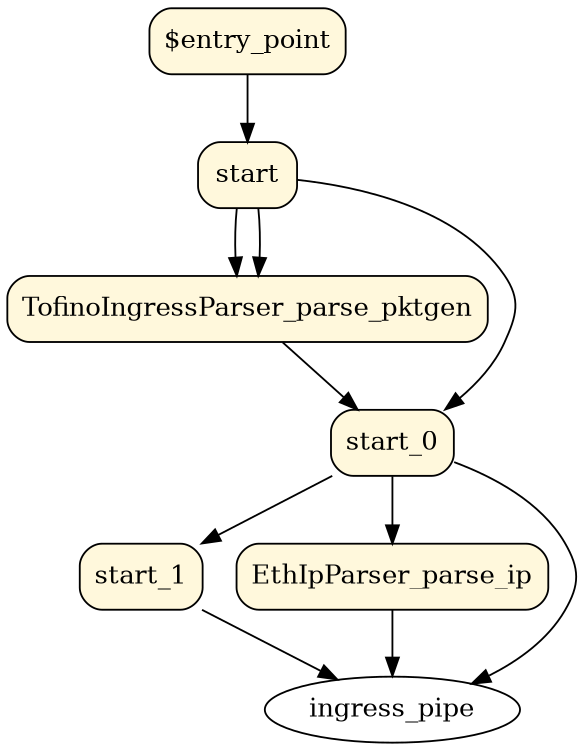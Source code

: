 digraph parser {
size="8,5"
State0x11732d80 [shape=record, style="filled,rounded", fillcolor=cornsilk, label="{\$entry_point}"];
State0x11732b40 [shape=record, style="filled,rounded", fillcolor=cornsilk, label="{start}"];
State0x11732900 [shape=record, style="filled,rounded", fillcolor=cornsilk, label="{TofinoIngressParser_parse_pktgen}"];
State0x117326c0 [shape=record, style="filled,rounded", fillcolor=cornsilk, label="{start_0}"];
State0x116db240 [shape=record, style="filled,rounded", fillcolor=cornsilk, label="{start_1}"];
State0x11732240 [shape=record, style="filled,rounded", fillcolor=cornsilk, label="{EthIpParser_parse_ip}"];
State0x11732d80 -> State0x11732b40 [  ]
State0x11732b40 -> State0x11732900 [  ]
State0x11732b40 -> State0x11732900 [  ]
State0x11732b40 -> State0x117326c0 [  ]
State0x11732900 -> State0x117326c0 [  ]
State0x117326c0 -> State0x116db240 [  ]
State0x117326c0 -> State0x11732240 [  ]
State0x117326c0 -> ingress_pipe [  ]
State0x116db240 -> ingress_pipe [  ]
State0x11732240 -> ingress_pipe [  ]
}
